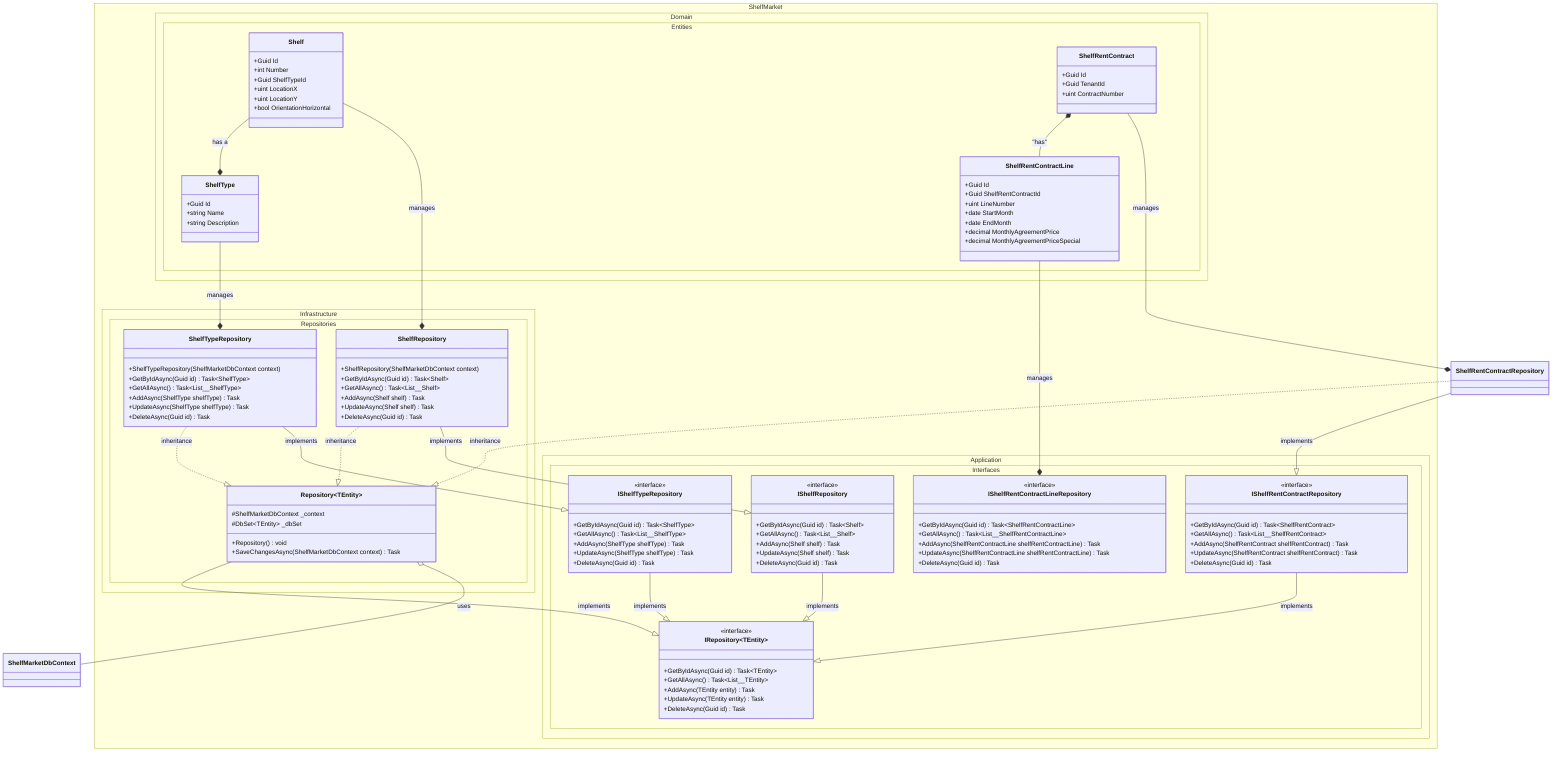 ﻿classDiagram
    namespace ShelfMarket.Domain.Entities {
        class ShelfType {
            +Guid Id
            +string Name
            +string Description
        }

        class Shelf {
            +Guid Id
            +int Number
            +Guid ShelfTypeId
            +uint LocationX
            +uint LocationY
            +bool OrientationHorizontal
        }

        class ShelfRentContract {
            +Guid Id
            +Guid TenantId
            +uint ContractNumber
        }

        class ShelfRentContractLine {
            +Guid Id
            +Guid ShelfRentContractId
            +uint LineNumber
            +date StartMonth
            +date EndMonth
            +decimal MonthlyAgreementPrice
            +decimal MonthlyAgreementPriceSpecial
        }
    }

    namespace ShelfMarket.Application.Interfaces {
        class IRepository~TEntity~ {
            <<interface>>
            +GetByIdAsync(Guid id) Task~TEntity~
            +GetAllAsync() Task~List__TEntity~
            +AddAsync(TEntity entity) Task
            +UpdateAsync(TEntity entity) Task
            +DeleteAsync(Guid id) Task
        }
        class IShelfTypeRepository {
            <<interface>>
            +GetByIdAsync(Guid id) Task~ShelfType~
            +GetAllAsync() Task~List__ShelfType~
            +AddAsync(ShelfType shelfType) Task
            +UpdateAsync(ShelfType shelfType) Task
            +DeleteAsync(Guid id) Task
        }

        class IShelfRepository {
            <<interface>>
            +GetByIdAsync(Guid id) Task~Shelf~
            +GetAllAsync() Task~List__Shelf~
            +AddAsync(Shelf shelf) Task
            +UpdateAsync(Shelf shelf) Task
            +DeleteAsync(Guid id) Task
        }

        class IShelfRentContractRepository {
            <<interface>>
            +GetByIdAsync(Guid id) Task~ShelfRentContract~
            +GetAllAsync() Task~List__ShelfRentContract~
            +AddAsync(ShelfRentContract shelfRentContract) Task
            +UpdateAsync(ShelfRentContract shelfRentContract) Task
            +DeleteAsync(Guid id) Task
        }

        class IShelfRentContractLineRepository {
            <<interface>>
            +GetByIdAsync(Guid id) Task~ShelfRentContractLine~
            +GetAllAsync() Task~List__ShelfRentContractLine~
            +AddAsync(ShelfRentContractLine shelfRentContractLine) Task
            +UpdateAsync(ShelfRentContractLine shelfRentContractLine) Task
            +DeleteAsync(Guid id) Task
        }
    }

    namespace ShelfMarket.Infrastructure.Repositories {
        class Repository~TEntity~ {
            #ShelfMarketDbContext _context
            #DbSet~TEntity~ _dbSet
            +Repository() void
            +SaveChangesAsync(ShelfMarketDbContext context) Task
        }

        class ShelfRepository {
            +ShelfRepository(ShelfMarketDbContext context)
            +GetByIdAsync(Guid id) Task~Shelf~ 
            +GetAllAsync() Task~List__Shelf~ 
            +AddAsync(Shelf shelf) Task
            +UpdateAsync(Shelf shelf) Task
            +DeleteAsync(Guid id) Task
        }

        class ShelfTypeRepository {
            +ShelfTypeRepository(ShelfMarketDbContext context)
            +GetByIdAsync(Guid id) Task~ShelfType~
            +GetAllAsync() Task~List__ShelfType~
            +AddAsync(ShelfType shelfType) Task
            +UpdateAsync(ShelfType shelfType) Task
            +DeleteAsync(Guid id) Task
        }
    }

    %% Associations
    Shelf --* ShelfRepository : manages
    ShelfType --* ShelfTypeRepository : manages
    ShelfRentContract --* ShelfRentContractRepository : manages
    ShelfRentContractLine --* IShelfRentContractLineRepository : manages

    %% Composition
    Shelf --* ShelfType : has a
    ShelfRentContract *-- ShelfRentContractLine : "has"
    
    Repository o-- ShelfMarketDbContext : uses


    %% Inheritance and Implementation
    ShelfRepository --|> IShelfRepository : implements
    ShelfTypeRepository --|> IShelfTypeRepository : implements
    ShelfRentContractRepository --|> IShelfRentContractRepository : implements
    Repository --|> IRepository : implements

    IShelfRepository --|> IRepository : implements
    IShelfTypeRepository --|> IRepository : implements
    IShelfRentContractRepository --|> IRepository : implements

    ShelfRepository ..|> Repository : inheritance
    ShelfTypeRepository ..|> Repository : inheritance
    ShelfRentContractRepository ..|> Repository : inheritance